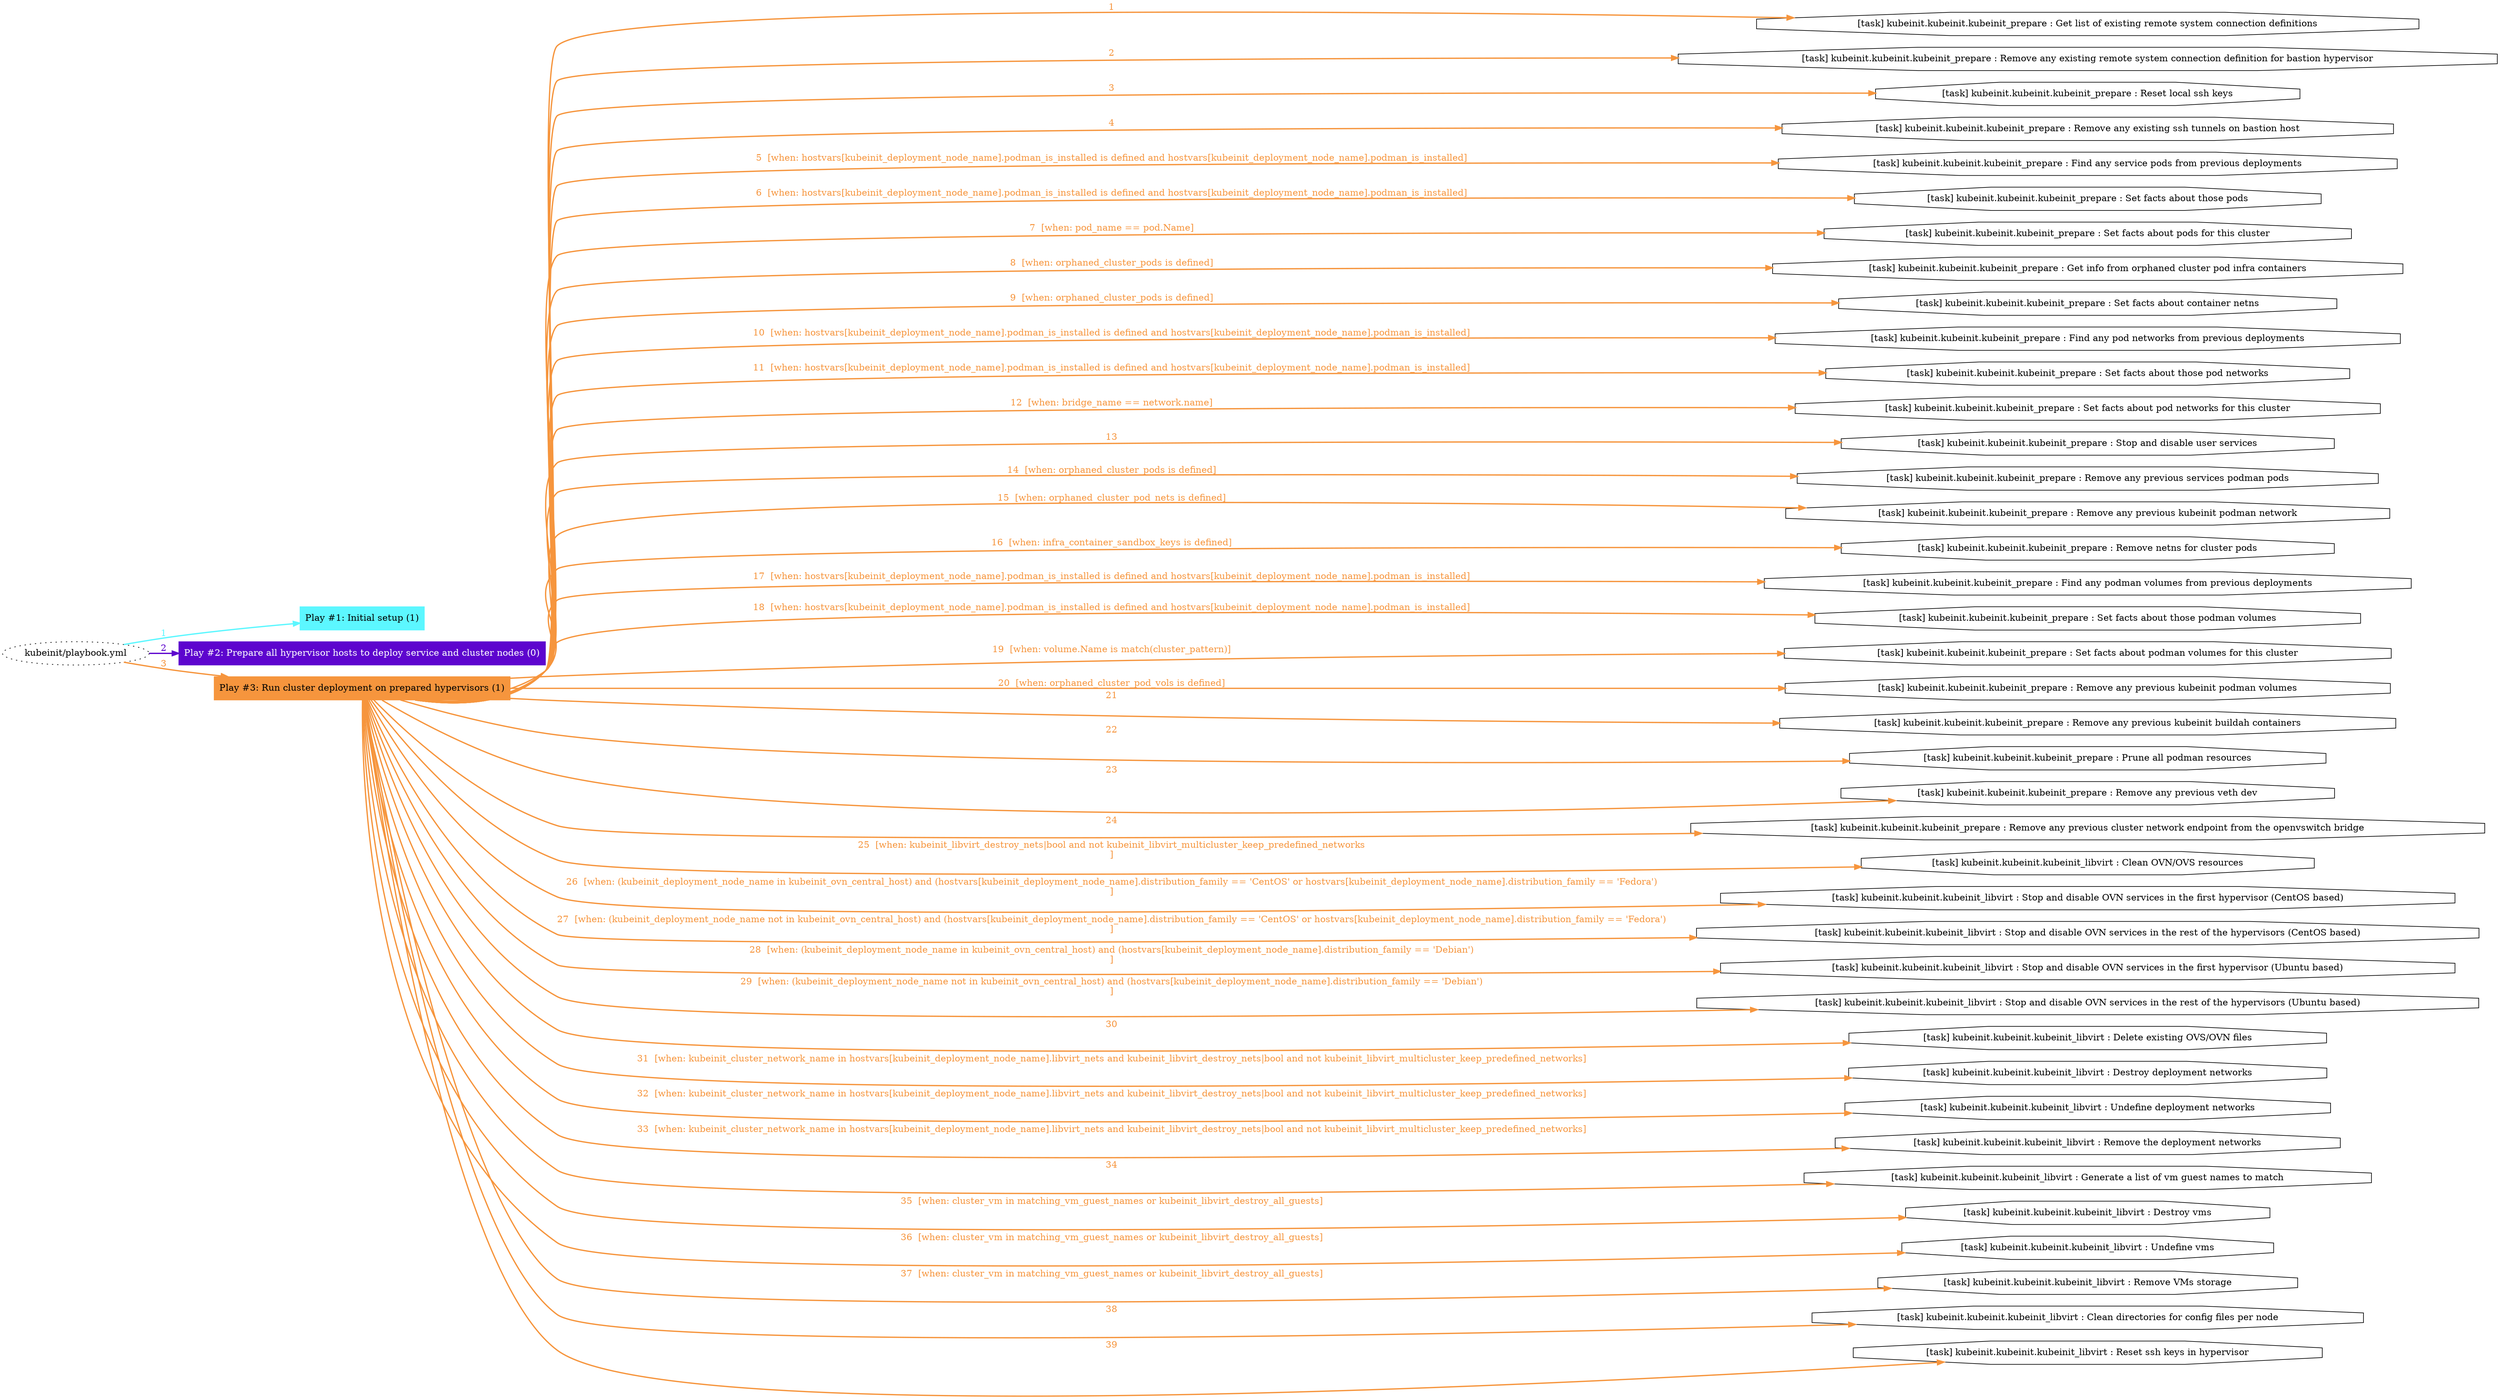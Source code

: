 digraph "kubeinit/playbook.yml "{
	graph [concentrate=true ordering=in rankdir=LR ratio=fill]
	edge [esep=5 sep=10]
	"kubeinit/playbook.yml" [id=root_node style=dotted]
	subgraph "Play #1: Initial setup (1) "{
		"Play #1: Initial setup (1)" [color="#5cf7ff" fontcolor="#000000" id="play_85e8a9b9-e02b-4727-ac65-a1adab1887fe" shape=box style=filled tooltip=localhost]
		"kubeinit/playbook.yml" -> "Play #1: Initial setup (1)" [label=1 color="#5cf7ff" fontcolor="#5cf7ff" id="edge_3da6d833-cef3-4fe9-b423-ca3f6cd1b76e" style=bold]
	}
	subgraph "Play #2: Prepare all hypervisor hosts to deploy service and cluster nodes (0) "{
		"Play #2: Prepare all hypervisor hosts to deploy service and cluster nodes (0)" [color="#5d05ce" fontcolor="#ffffff" id="play_1874a30e-df48-422b-b877-a83ef0ac433d" shape=box style=filled tooltip=""]
		"kubeinit/playbook.yml" -> "Play #2: Prepare all hypervisor hosts to deploy service and cluster nodes (0)" [label=2 color="#5d05ce" fontcolor="#5d05ce" id="edge_f170e315-9dd0-4e3a-8da2-81d83bec6465" style=bold]
	}
	subgraph "Play #3: Run cluster deployment on prepared hypervisors (1) "{
		"Play #3: Run cluster deployment on prepared hypervisors (1)" [color="#f6953d" fontcolor="#000000" id="play_08141205-e788-4322-9aa2-b4c378bb92c6" shape=box style=filled tooltip=localhost]
		"kubeinit/playbook.yml" -> "Play #3: Run cluster deployment on prepared hypervisors (1)" [label=3 color="#f6953d" fontcolor="#f6953d" id="edge_517cbcda-18ac-4071-b07c-50d1057087b7" style=bold]
		"task_dc5519fb-ee0b-4329-9e91-61f64dd8335e" [label="[task] kubeinit.kubeinit.kubeinit_prepare : Get list of existing remote system connection definitions" id="task_dc5519fb-ee0b-4329-9e91-61f64dd8335e" shape=octagon tooltip="[task] kubeinit.kubeinit.kubeinit_prepare : Get list of existing remote system connection definitions"]
		"Play #3: Run cluster deployment on prepared hypervisors (1)" -> "task_dc5519fb-ee0b-4329-9e91-61f64dd8335e" [label=1 color="#f6953d" fontcolor="#f6953d" id="edge_6e9e02df-7e75-4ef1-814d-eabdce029af3" style=bold]
		"task_043f1078-ecef-4015-b32b-4a2deddf03e4" [label="[task] kubeinit.kubeinit.kubeinit_prepare : Remove any existing remote system connection definition for bastion hypervisor" id="task_043f1078-ecef-4015-b32b-4a2deddf03e4" shape=octagon tooltip="[task] kubeinit.kubeinit.kubeinit_prepare : Remove any existing remote system connection definition for bastion hypervisor"]
		"Play #3: Run cluster deployment on prepared hypervisors (1)" -> "task_043f1078-ecef-4015-b32b-4a2deddf03e4" [label=2 color="#f6953d" fontcolor="#f6953d" id="edge_a98de5e3-09a4-4fc8-a05c-4a342016d590" style=bold]
		"task_72858ca6-146f-44d6-8f33-ba9aef670262" [label="[task] kubeinit.kubeinit.kubeinit_prepare : Reset local ssh keys" id="task_72858ca6-146f-44d6-8f33-ba9aef670262" shape=octagon tooltip="[task] kubeinit.kubeinit.kubeinit_prepare : Reset local ssh keys"]
		"Play #3: Run cluster deployment on prepared hypervisors (1)" -> "task_72858ca6-146f-44d6-8f33-ba9aef670262" [label=3 color="#f6953d" fontcolor="#f6953d" id="edge_00fd8f29-8172-4d89-aa62-c16da09bc44b" style=bold]
		"task_f996ee25-d5a5-4d4c-983c-0ffe84f982d9" [label="[task] kubeinit.kubeinit.kubeinit_prepare : Remove any existing ssh tunnels on bastion host" id="task_f996ee25-d5a5-4d4c-983c-0ffe84f982d9" shape=octagon tooltip="[task] kubeinit.kubeinit.kubeinit_prepare : Remove any existing ssh tunnels on bastion host"]
		"Play #3: Run cluster deployment on prepared hypervisors (1)" -> "task_f996ee25-d5a5-4d4c-983c-0ffe84f982d9" [label=4 color="#f6953d" fontcolor="#f6953d" id="edge_50fbb74c-41be-432f-b023-6e0ec7cea1cb" style=bold]
		"task_b6063676-951c-4969-9e82-5cccec81d9c2" [label="[task] kubeinit.kubeinit.kubeinit_prepare : Find any service pods from previous deployments" id="task_b6063676-951c-4969-9e82-5cccec81d9c2" shape=octagon tooltip="[task] kubeinit.kubeinit.kubeinit_prepare : Find any service pods from previous deployments"]
		"Play #3: Run cluster deployment on prepared hypervisors (1)" -> "task_b6063676-951c-4969-9e82-5cccec81d9c2" [label="5  [when: hostvars[kubeinit_deployment_node_name].podman_is_installed is defined and hostvars[kubeinit_deployment_node_name].podman_is_installed]" color="#f6953d" fontcolor="#f6953d" id="edge_91f9a2bf-feba-452a-88c2-085296021fec" style=bold]
		"task_de63abaf-ee0f-4b21-8fc0-4bed4cab5248" [label="[task] kubeinit.kubeinit.kubeinit_prepare : Set facts about those pods" id="task_de63abaf-ee0f-4b21-8fc0-4bed4cab5248" shape=octagon tooltip="[task] kubeinit.kubeinit.kubeinit_prepare : Set facts about those pods"]
		"Play #3: Run cluster deployment on prepared hypervisors (1)" -> "task_de63abaf-ee0f-4b21-8fc0-4bed4cab5248" [label="6  [when: hostvars[kubeinit_deployment_node_name].podman_is_installed is defined and hostvars[kubeinit_deployment_node_name].podman_is_installed]" color="#f6953d" fontcolor="#f6953d" id="edge_edd8f55f-efcd-4767-8148-5a2eea225cfa" style=bold]
		"task_6bb660ff-2e66-48f4-9e46-6f73be27cfc9" [label="[task] kubeinit.kubeinit.kubeinit_prepare : Set facts about pods for this cluster" id="task_6bb660ff-2e66-48f4-9e46-6f73be27cfc9" shape=octagon tooltip="[task] kubeinit.kubeinit.kubeinit_prepare : Set facts about pods for this cluster"]
		"Play #3: Run cluster deployment on prepared hypervisors (1)" -> "task_6bb660ff-2e66-48f4-9e46-6f73be27cfc9" [label="7  [when: pod_name == pod.Name]" color="#f6953d" fontcolor="#f6953d" id="edge_0e29eff1-01a0-4104-ad00-0958ac44f5a0" style=bold]
		"task_a8cd6b08-8155-4479-8b26-317d2230c5ce" [label="[task] kubeinit.kubeinit.kubeinit_prepare : Get info from orphaned cluster pod infra containers" id="task_a8cd6b08-8155-4479-8b26-317d2230c5ce" shape=octagon tooltip="[task] kubeinit.kubeinit.kubeinit_prepare : Get info from orphaned cluster pod infra containers"]
		"Play #3: Run cluster deployment on prepared hypervisors (1)" -> "task_a8cd6b08-8155-4479-8b26-317d2230c5ce" [label="8  [when: orphaned_cluster_pods is defined]" color="#f6953d" fontcolor="#f6953d" id="edge_7841253c-12ad-44bc-8e20-4d1de8cdf42d" style=bold]
		"task_7b0d7fad-07d5-481a-a24f-bb0e665e7dc1" [label="[task] kubeinit.kubeinit.kubeinit_prepare : Set facts about container netns" id="task_7b0d7fad-07d5-481a-a24f-bb0e665e7dc1" shape=octagon tooltip="[task] kubeinit.kubeinit.kubeinit_prepare : Set facts about container netns"]
		"Play #3: Run cluster deployment on prepared hypervisors (1)" -> "task_7b0d7fad-07d5-481a-a24f-bb0e665e7dc1" [label="9  [when: orphaned_cluster_pods is defined]" color="#f6953d" fontcolor="#f6953d" id="edge_d284e530-7767-4d5a-9a41-5a89618bac9e" style=bold]
		"task_6fb78a18-71b6-422b-b56e-a65a69c68dd4" [label="[task] kubeinit.kubeinit.kubeinit_prepare : Find any pod networks from previous deployments" id="task_6fb78a18-71b6-422b-b56e-a65a69c68dd4" shape=octagon tooltip="[task] kubeinit.kubeinit.kubeinit_prepare : Find any pod networks from previous deployments"]
		"Play #3: Run cluster deployment on prepared hypervisors (1)" -> "task_6fb78a18-71b6-422b-b56e-a65a69c68dd4" [label="10  [when: hostvars[kubeinit_deployment_node_name].podman_is_installed is defined and hostvars[kubeinit_deployment_node_name].podman_is_installed]" color="#f6953d" fontcolor="#f6953d" id="edge_6aa466f3-52d6-4fd4-b1c7-6007dc19b90b" style=bold]
		"task_3a5dc957-ce1b-4379-9147-0fed7c8b3c18" [label="[task] kubeinit.kubeinit.kubeinit_prepare : Set facts about those pod networks" id="task_3a5dc957-ce1b-4379-9147-0fed7c8b3c18" shape=octagon tooltip="[task] kubeinit.kubeinit.kubeinit_prepare : Set facts about those pod networks"]
		"Play #3: Run cluster deployment on prepared hypervisors (1)" -> "task_3a5dc957-ce1b-4379-9147-0fed7c8b3c18" [label="11  [when: hostvars[kubeinit_deployment_node_name].podman_is_installed is defined and hostvars[kubeinit_deployment_node_name].podman_is_installed]" color="#f6953d" fontcolor="#f6953d" id="edge_4402706f-d1ee-4581-8c31-4035319e601d" style=bold]
		"task_eb1dbdff-22d8-4d2e-ac54-a099192c35f4" [label="[task] kubeinit.kubeinit.kubeinit_prepare : Set facts about pod networks for this cluster" id="task_eb1dbdff-22d8-4d2e-ac54-a099192c35f4" shape=octagon tooltip="[task] kubeinit.kubeinit.kubeinit_prepare : Set facts about pod networks for this cluster"]
		"Play #3: Run cluster deployment on prepared hypervisors (1)" -> "task_eb1dbdff-22d8-4d2e-ac54-a099192c35f4" [label="12  [when: bridge_name == network.name]" color="#f6953d" fontcolor="#f6953d" id="edge_caf3202a-671e-4d01-a4d4-838b61d70c64" style=bold]
		"task_18c18d0b-f7aa-41c2-810c-89a30f89b469" [label="[task] kubeinit.kubeinit.kubeinit_prepare : Stop and disable user services" id="task_18c18d0b-f7aa-41c2-810c-89a30f89b469" shape=octagon tooltip="[task] kubeinit.kubeinit.kubeinit_prepare : Stop and disable user services"]
		"Play #3: Run cluster deployment on prepared hypervisors (1)" -> "task_18c18d0b-f7aa-41c2-810c-89a30f89b469" [label=13 color="#f6953d" fontcolor="#f6953d" id="edge_fa48b0b8-01d0-49a6-810c-1d165cb7f757" style=bold]
		"task_c5c514ab-5715-48f0-a8df-846a834f8547" [label="[task] kubeinit.kubeinit.kubeinit_prepare : Remove any previous services podman pods" id="task_c5c514ab-5715-48f0-a8df-846a834f8547" shape=octagon tooltip="[task] kubeinit.kubeinit.kubeinit_prepare : Remove any previous services podman pods"]
		"Play #3: Run cluster deployment on prepared hypervisors (1)" -> "task_c5c514ab-5715-48f0-a8df-846a834f8547" [label="14  [when: orphaned_cluster_pods is defined]" color="#f6953d" fontcolor="#f6953d" id="edge_a8cf1817-2d37-4772-be12-411e21318f21" style=bold]
		"task_939c34fd-4e47-480b-a5c0-8026084fe8cf" [label="[task] kubeinit.kubeinit.kubeinit_prepare : Remove any previous kubeinit podman network" id="task_939c34fd-4e47-480b-a5c0-8026084fe8cf" shape=octagon tooltip="[task] kubeinit.kubeinit.kubeinit_prepare : Remove any previous kubeinit podman network"]
		"Play #3: Run cluster deployment on prepared hypervisors (1)" -> "task_939c34fd-4e47-480b-a5c0-8026084fe8cf" [label="15  [when: orphaned_cluster_pod_nets is defined]" color="#f6953d" fontcolor="#f6953d" id="edge_e2da807c-b9ac-4647-9b7d-837e8adbce45" style=bold]
		"task_9fabcfa8-5925-4ea5-acec-4b8c5bb2a3f1" [label="[task] kubeinit.kubeinit.kubeinit_prepare : Remove netns for cluster pods" id="task_9fabcfa8-5925-4ea5-acec-4b8c5bb2a3f1" shape=octagon tooltip="[task] kubeinit.kubeinit.kubeinit_prepare : Remove netns for cluster pods"]
		"Play #3: Run cluster deployment on prepared hypervisors (1)" -> "task_9fabcfa8-5925-4ea5-acec-4b8c5bb2a3f1" [label="16  [when: infra_container_sandbox_keys is defined]" color="#f6953d" fontcolor="#f6953d" id="edge_44349533-70cb-4128-8752-6f713429606e" style=bold]
		"task_a1176461-407f-4921-992d-583b12ae7fbc" [label="[task] kubeinit.kubeinit.kubeinit_prepare : Find any podman volumes from previous deployments" id="task_a1176461-407f-4921-992d-583b12ae7fbc" shape=octagon tooltip="[task] kubeinit.kubeinit.kubeinit_prepare : Find any podman volumes from previous deployments"]
		"Play #3: Run cluster deployment on prepared hypervisors (1)" -> "task_a1176461-407f-4921-992d-583b12ae7fbc" [label="17  [when: hostvars[kubeinit_deployment_node_name].podman_is_installed is defined and hostvars[kubeinit_deployment_node_name].podman_is_installed]" color="#f6953d" fontcolor="#f6953d" id="edge_f480b3a3-ac5c-466b-a120-b7cf6f842249" style=bold]
		"task_5bf410da-30c8-4258-884e-63692fabfbf2" [label="[task] kubeinit.kubeinit.kubeinit_prepare : Set facts about those podman volumes" id="task_5bf410da-30c8-4258-884e-63692fabfbf2" shape=octagon tooltip="[task] kubeinit.kubeinit.kubeinit_prepare : Set facts about those podman volumes"]
		"Play #3: Run cluster deployment on prepared hypervisors (1)" -> "task_5bf410da-30c8-4258-884e-63692fabfbf2" [label="18  [when: hostvars[kubeinit_deployment_node_name].podman_is_installed is defined and hostvars[kubeinit_deployment_node_name].podman_is_installed]" color="#f6953d" fontcolor="#f6953d" id="edge_c80513a3-629a-481d-acfa-50ad185a65bd" style=bold]
		"task_167f5f90-1ec9-48f0-86f2-58a546d125ec" [label="[task] kubeinit.kubeinit.kubeinit_prepare : Set facts about podman volumes for this cluster" id="task_167f5f90-1ec9-48f0-86f2-58a546d125ec" shape=octagon tooltip="[task] kubeinit.kubeinit.kubeinit_prepare : Set facts about podman volumes for this cluster"]
		"Play #3: Run cluster deployment on prepared hypervisors (1)" -> "task_167f5f90-1ec9-48f0-86f2-58a546d125ec" [label="19  [when: volume.Name is match(cluster_pattern)]" color="#f6953d" fontcolor="#f6953d" id="edge_7a03a9c2-3f89-43c9-aff5-b5e7e0440984" style=bold]
		"task_70f9c38a-6940-4e87-a660-ca8d4a33fe8e" [label="[task] kubeinit.kubeinit.kubeinit_prepare : Remove any previous kubeinit podman volumes" id="task_70f9c38a-6940-4e87-a660-ca8d4a33fe8e" shape=octagon tooltip="[task] kubeinit.kubeinit.kubeinit_prepare : Remove any previous kubeinit podman volumes"]
		"Play #3: Run cluster deployment on prepared hypervisors (1)" -> "task_70f9c38a-6940-4e87-a660-ca8d4a33fe8e" [label="20  [when: orphaned_cluster_pod_vols is defined]" color="#f6953d" fontcolor="#f6953d" id="edge_33ec9a99-eda8-4559-bb35-2a89e5cd0515" style=bold]
		"task_3a32bc37-e1c4-4d9e-8491-214758a7c0f6" [label="[task] kubeinit.kubeinit.kubeinit_prepare : Remove any previous kubeinit buildah containers" id="task_3a32bc37-e1c4-4d9e-8491-214758a7c0f6" shape=octagon tooltip="[task] kubeinit.kubeinit.kubeinit_prepare : Remove any previous kubeinit buildah containers"]
		"Play #3: Run cluster deployment on prepared hypervisors (1)" -> "task_3a32bc37-e1c4-4d9e-8491-214758a7c0f6" [label=21 color="#f6953d" fontcolor="#f6953d" id="edge_58035b7c-0aa3-41f9-9627-729c80bf6b1d" style=bold]
		"task_23068a1b-d73c-4b24-b2f5-117b82cd2f6c" [label="[task] kubeinit.kubeinit.kubeinit_prepare : Prune all podman resources" id="task_23068a1b-d73c-4b24-b2f5-117b82cd2f6c" shape=octagon tooltip="[task] kubeinit.kubeinit.kubeinit_prepare : Prune all podman resources"]
		"Play #3: Run cluster deployment on prepared hypervisors (1)" -> "task_23068a1b-d73c-4b24-b2f5-117b82cd2f6c" [label=22 color="#f6953d" fontcolor="#f6953d" id="edge_1242cd01-71ae-4722-a429-e9341ce900c4" style=bold]
		"task_15581cd3-c242-44ba-9d55-d6757d2ad2b2" [label="[task] kubeinit.kubeinit.kubeinit_prepare : Remove any previous veth dev" id="task_15581cd3-c242-44ba-9d55-d6757d2ad2b2" shape=octagon tooltip="[task] kubeinit.kubeinit.kubeinit_prepare : Remove any previous veth dev"]
		"Play #3: Run cluster deployment on prepared hypervisors (1)" -> "task_15581cd3-c242-44ba-9d55-d6757d2ad2b2" [label=23 color="#f6953d" fontcolor="#f6953d" id="edge_4ac5a19e-c664-4ca1-ad07-c86da5086b62" style=bold]
		"task_9f2536e3-3ab7-43f5-89a2-9985bfcf9005" [label="[task] kubeinit.kubeinit.kubeinit_prepare : Remove any previous cluster network endpoint from the openvswitch bridge" id="task_9f2536e3-3ab7-43f5-89a2-9985bfcf9005" shape=octagon tooltip="[task] kubeinit.kubeinit.kubeinit_prepare : Remove any previous cluster network endpoint from the openvswitch bridge"]
		"Play #3: Run cluster deployment on prepared hypervisors (1)" -> "task_9f2536e3-3ab7-43f5-89a2-9985bfcf9005" [label=24 color="#f6953d" fontcolor="#f6953d" id="edge_18cd1a37-3475-4646-9064-353d954fa2eb" style=bold]
		"task_09c33ed5-030c-4885-90a0-e981879ddcc1" [label="[task] kubeinit.kubeinit.kubeinit_libvirt : Clean OVN/OVS resources" id="task_09c33ed5-030c-4885-90a0-e981879ddcc1" shape=octagon tooltip="[task] kubeinit.kubeinit.kubeinit_libvirt : Clean OVN/OVS resources"]
		"Play #3: Run cluster deployment on prepared hypervisors (1)" -> "task_09c33ed5-030c-4885-90a0-e981879ddcc1" [label="25  [when: kubeinit_libvirt_destroy_nets|bool and not kubeinit_libvirt_multicluster_keep_predefined_networks
]" color="#f6953d" fontcolor="#f6953d" id="edge_d2032158-bc1f-43e1-99df-67d94b45591b" style=bold]
		"task_13cf6cf9-b98e-4cb1-b484-46497a607474" [label="[task] kubeinit.kubeinit.kubeinit_libvirt : Stop and disable OVN services in the first hypervisor (CentOS based)" id="task_13cf6cf9-b98e-4cb1-b484-46497a607474" shape=octagon tooltip="[task] kubeinit.kubeinit.kubeinit_libvirt : Stop and disable OVN services in the first hypervisor (CentOS based)"]
		"Play #3: Run cluster deployment on prepared hypervisors (1)" -> "task_13cf6cf9-b98e-4cb1-b484-46497a607474" [label="26  [when: (kubeinit_deployment_node_name in kubeinit_ovn_central_host) and (hostvars[kubeinit_deployment_node_name].distribution_family == 'CentOS' or hostvars[kubeinit_deployment_node_name].distribution_family == 'Fedora')
]" color="#f6953d" fontcolor="#f6953d" id="edge_97cfd426-7c0b-458c-a96c-769cd7bdb8f0" style=bold]
		"task_e1a4ccfd-2cd7-433e-9593-f2b80b74ead8" [label="[task] kubeinit.kubeinit.kubeinit_libvirt : Stop and disable OVN services in the rest of the hypervisors (CentOS based)" id="task_e1a4ccfd-2cd7-433e-9593-f2b80b74ead8" shape=octagon tooltip="[task] kubeinit.kubeinit.kubeinit_libvirt : Stop and disable OVN services in the rest of the hypervisors (CentOS based)"]
		"Play #3: Run cluster deployment on prepared hypervisors (1)" -> "task_e1a4ccfd-2cd7-433e-9593-f2b80b74ead8" [label="27  [when: (kubeinit_deployment_node_name not in kubeinit_ovn_central_host) and (hostvars[kubeinit_deployment_node_name].distribution_family == 'CentOS' or hostvars[kubeinit_deployment_node_name].distribution_family == 'Fedora')
]" color="#f6953d" fontcolor="#f6953d" id="edge_0900cd99-def0-4f3c-89eb-5974a8269b17" style=bold]
		"task_0fd58b3c-caa3-4d3f-b513-63cd47f2ee7c" [label="[task] kubeinit.kubeinit.kubeinit_libvirt : Stop and disable OVN services in the first hypervisor (Ubuntu based)" id="task_0fd58b3c-caa3-4d3f-b513-63cd47f2ee7c" shape=octagon tooltip="[task] kubeinit.kubeinit.kubeinit_libvirt : Stop and disable OVN services in the first hypervisor (Ubuntu based)"]
		"Play #3: Run cluster deployment on prepared hypervisors (1)" -> "task_0fd58b3c-caa3-4d3f-b513-63cd47f2ee7c" [label="28  [when: (kubeinit_deployment_node_name in kubeinit_ovn_central_host) and (hostvars[kubeinit_deployment_node_name].distribution_family == 'Debian')
]" color="#f6953d" fontcolor="#f6953d" id="edge_a2f8d8d2-e710-4526-b237-a5b75ccd24fe" style=bold]
		"task_a102f47f-e7b9-44a5-a66a-fa53389cb378" [label="[task] kubeinit.kubeinit.kubeinit_libvirt : Stop and disable OVN services in the rest of the hypervisors (Ubuntu based)" id="task_a102f47f-e7b9-44a5-a66a-fa53389cb378" shape=octagon tooltip="[task] kubeinit.kubeinit.kubeinit_libvirt : Stop and disable OVN services in the rest of the hypervisors (Ubuntu based)"]
		"Play #3: Run cluster deployment on prepared hypervisors (1)" -> "task_a102f47f-e7b9-44a5-a66a-fa53389cb378" [label="29  [when: (kubeinit_deployment_node_name not in kubeinit_ovn_central_host) and (hostvars[kubeinit_deployment_node_name].distribution_family == 'Debian')
]" color="#f6953d" fontcolor="#f6953d" id="edge_6bd62cb5-ab47-463d-9d15-3da163bc7e81" style=bold]
		"task_576daf4e-8f5a-4430-a982-c485655b10a1" [label="[task] kubeinit.kubeinit.kubeinit_libvirt : Delete existing OVS/OVN files" id="task_576daf4e-8f5a-4430-a982-c485655b10a1" shape=octagon tooltip="[task] kubeinit.kubeinit.kubeinit_libvirt : Delete existing OVS/OVN files"]
		"Play #3: Run cluster deployment on prepared hypervisors (1)" -> "task_576daf4e-8f5a-4430-a982-c485655b10a1" [label=30 color="#f6953d" fontcolor="#f6953d" id="edge_904f1ada-ece1-460d-aa51-1212092b0c10" style=bold]
		"task_54ebaf2d-6379-472b-8d80-e45e70133068" [label="[task] kubeinit.kubeinit.kubeinit_libvirt : Destroy deployment networks" id="task_54ebaf2d-6379-472b-8d80-e45e70133068" shape=octagon tooltip="[task] kubeinit.kubeinit.kubeinit_libvirt : Destroy deployment networks"]
		"Play #3: Run cluster deployment on prepared hypervisors (1)" -> "task_54ebaf2d-6379-472b-8d80-e45e70133068" [label="31  [when: kubeinit_cluster_network_name in hostvars[kubeinit_deployment_node_name].libvirt_nets and kubeinit_libvirt_destroy_nets|bool and not kubeinit_libvirt_multicluster_keep_predefined_networks]" color="#f6953d" fontcolor="#f6953d" id="edge_a86750c3-53ef-487d-b0fc-92a5506ef51a" style=bold]
		"task_d0a11f1e-059e-42b9-a68a-3353ce9a3d2d" [label="[task] kubeinit.kubeinit.kubeinit_libvirt : Undefine deployment networks" id="task_d0a11f1e-059e-42b9-a68a-3353ce9a3d2d" shape=octagon tooltip="[task] kubeinit.kubeinit.kubeinit_libvirt : Undefine deployment networks"]
		"Play #3: Run cluster deployment on prepared hypervisors (1)" -> "task_d0a11f1e-059e-42b9-a68a-3353ce9a3d2d" [label="32  [when: kubeinit_cluster_network_name in hostvars[kubeinit_deployment_node_name].libvirt_nets and kubeinit_libvirt_destroy_nets|bool and not kubeinit_libvirt_multicluster_keep_predefined_networks]" color="#f6953d" fontcolor="#f6953d" id="edge_8a145478-94c0-4381-882e-8852f4d34fe9" style=bold]
		"task_5ef88750-ec63-4586-8fd4-e7d12daa1de0" [label="[task] kubeinit.kubeinit.kubeinit_libvirt : Remove the deployment networks" id="task_5ef88750-ec63-4586-8fd4-e7d12daa1de0" shape=octagon tooltip="[task] kubeinit.kubeinit.kubeinit_libvirt : Remove the deployment networks"]
		"Play #3: Run cluster deployment on prepared hypervisors (1)" -> "task_5ef88750-ec63-4586-8fd4-e7d12daa1de0" [label="33  [when: kubeinit_cluster_network_name in hostvars[kubeinit_deployment_node_name].libvirt_nets and kubeinit_libvirt_destroy_nets|bool and not kubeinit_libvirt_multicluster_keep_predefined_networks]" color="#f6953d" fontcolor="#f6953d" id="edge_8aa26af8-c61f-4d30-a891-772aca36e0fa" style=bold]
		"task_0a157722-7c83-43ed-ae6d-0e0db77fabc3" [label="[task] kubeinit.kubeinit.kubeinit_libvirt : Generate a list of vm guest names to match" id="task_0a157722-7c83-43ed-ae6d-0e0db77fabc3" shape=octagon tooltip="[task] kubeinit.kubeinit.kubeinit_libvirt : Generate a list of vm guest names to match"]
		"Play #3: Run cluster deployment on prepared hypervisors (1)" -> "task_0a157722-7c83-43ed-ae6d-0e0db77fabc3" [label=34 color="#f6953d" fontcolor="#f6953d" id="edge_1ce7ca5c-a3a7-4f0c-8966-0b705b4e7599" style=bold]
		"task_9d71336e-fea5-4729-a73b-213b45793924" [label="[task] kubeinit.kubeinit.kubeinit_libvirt : Destroy vms" id="task_9d71336e-fea5-4729-a73b-213b45793924" shape=octagon tooltip="[task] kubeinit.kubeinit.kubeinit_libvirt : Destroy vms"]
		"Play #3: Run cluster deployment on prepared hypervisors (1)" -> "task_9d71336e-fea5-4729-a73b-213b45793924" [label="35  [when: cluster_vm in matching_vm_guest_names or kubeinit_libvirt_destroy_all_guests]" color="#f6953d" fontcolor="#f6953d" id="edge_3372a9a2-fdbb-4eff-aa8d-298597e3f902" style=bold]
		"task_4fdcfb3a-86d1-42f2-b5dc-82e296141b1c" [label="[task] kubeinit.kubeinit.kubeinit_libvirt : Undefine vms" id="task_4fdcfb3a-86d1-42f2-b5dc-82e296141b1c" shape=octagon tooltip="[task] kubeinit.kubeinit.kubeinit_libvirt : Undefine vms"]
		"Play #3: Run cluster deployment on prepared hypervisors (1)" -> "task_4fdcfb3a-86d1-42f2-b5dc-82e296141b1c" [label="36  [when: cluster_vm in matching_vm_guest_names or kubeinit_libvirt_destroy_all_guests]" color="#f6953d" fontcolor="#f6953d" id="edge_e32404de-9203-48f6-9cb0-b480eadbe8e4" style=bold]
		"task_8ad288b0-4bcd-460d-8e41-09afe660754f" [label="[task] kubeinit.kubeinit.kubeinit_libvirt : Remove VMs storage" id="task_8ad288b0-4bcd-460d-8e41-09afe660754f" shape=octagon tooltip="[task] kubeinit.kubeinit.kubeinit_libvirt : Remove VMs storage"]
		"Play #3: Run cluster deployment on prepared hypervisors (1)" -> "task_8ad288b0-4bcd-460d-8e41-09afe660754f" [label="37  [when: cluster_vm in matching_vm_guest_names or kubeinit_libvirt_destroy_all_guests]" color="#f6953d" fontcolor="#f6953d" id="edge_6bf82de9-ac49-43c3-b711-8174a9c0bbe6" style=bold]
		"task_96530f0f-8af3-4d92-b3be-72f307156cc9" [label="[task] kubeinit.kubeinit.kubeinit_libvirt : Clean directories for config files per node" id="task_96530f0f-8af3-4d92-b3be-72f307156cc9" shape=octagon tooltip="[task] kubeinit.kubeinit.kubeinit_libvirt : Clean directories for config files per node"]
		"Play #3: Run cluster deployment on prepared hypervisors (1)" -> "task_96530f0f-8af3-4d92-b3be-72f307156cc9" [label=38 color="#f6953d" fontcolor="#f6953d" id="edge_d7d6d4e5-a7ea-47ab-8033-b72cab459761" style=bold]
		"task_12b77aca-1a8f-4b5f-81ae-bb25e9ad3ac9" [label="[task] kubeinit.kubeinit.kubeinit_libvirt : Reset ssh keys in hypervisor" id="task_12b77aca-1a8f-4b5f-81ae-bb25e9ad3ac9" shape=octagon tooltip="[task] kubeinit.kubeinit.kubeinit_libvirt : Reset ssh keys in hypervisor"]
		"Play #3: Run cluster deployment on prepared hypervisors (1)" -> "task_12b77aca-1a8f-4b5f-81ae-bb25e9ad3ac9" [label=39 color="#f6953d" fontcolor="#f6953d" id="edge_2485f7c0-48dd-44ca-b2e7-d12efc279827" style=bold]
	}
}
